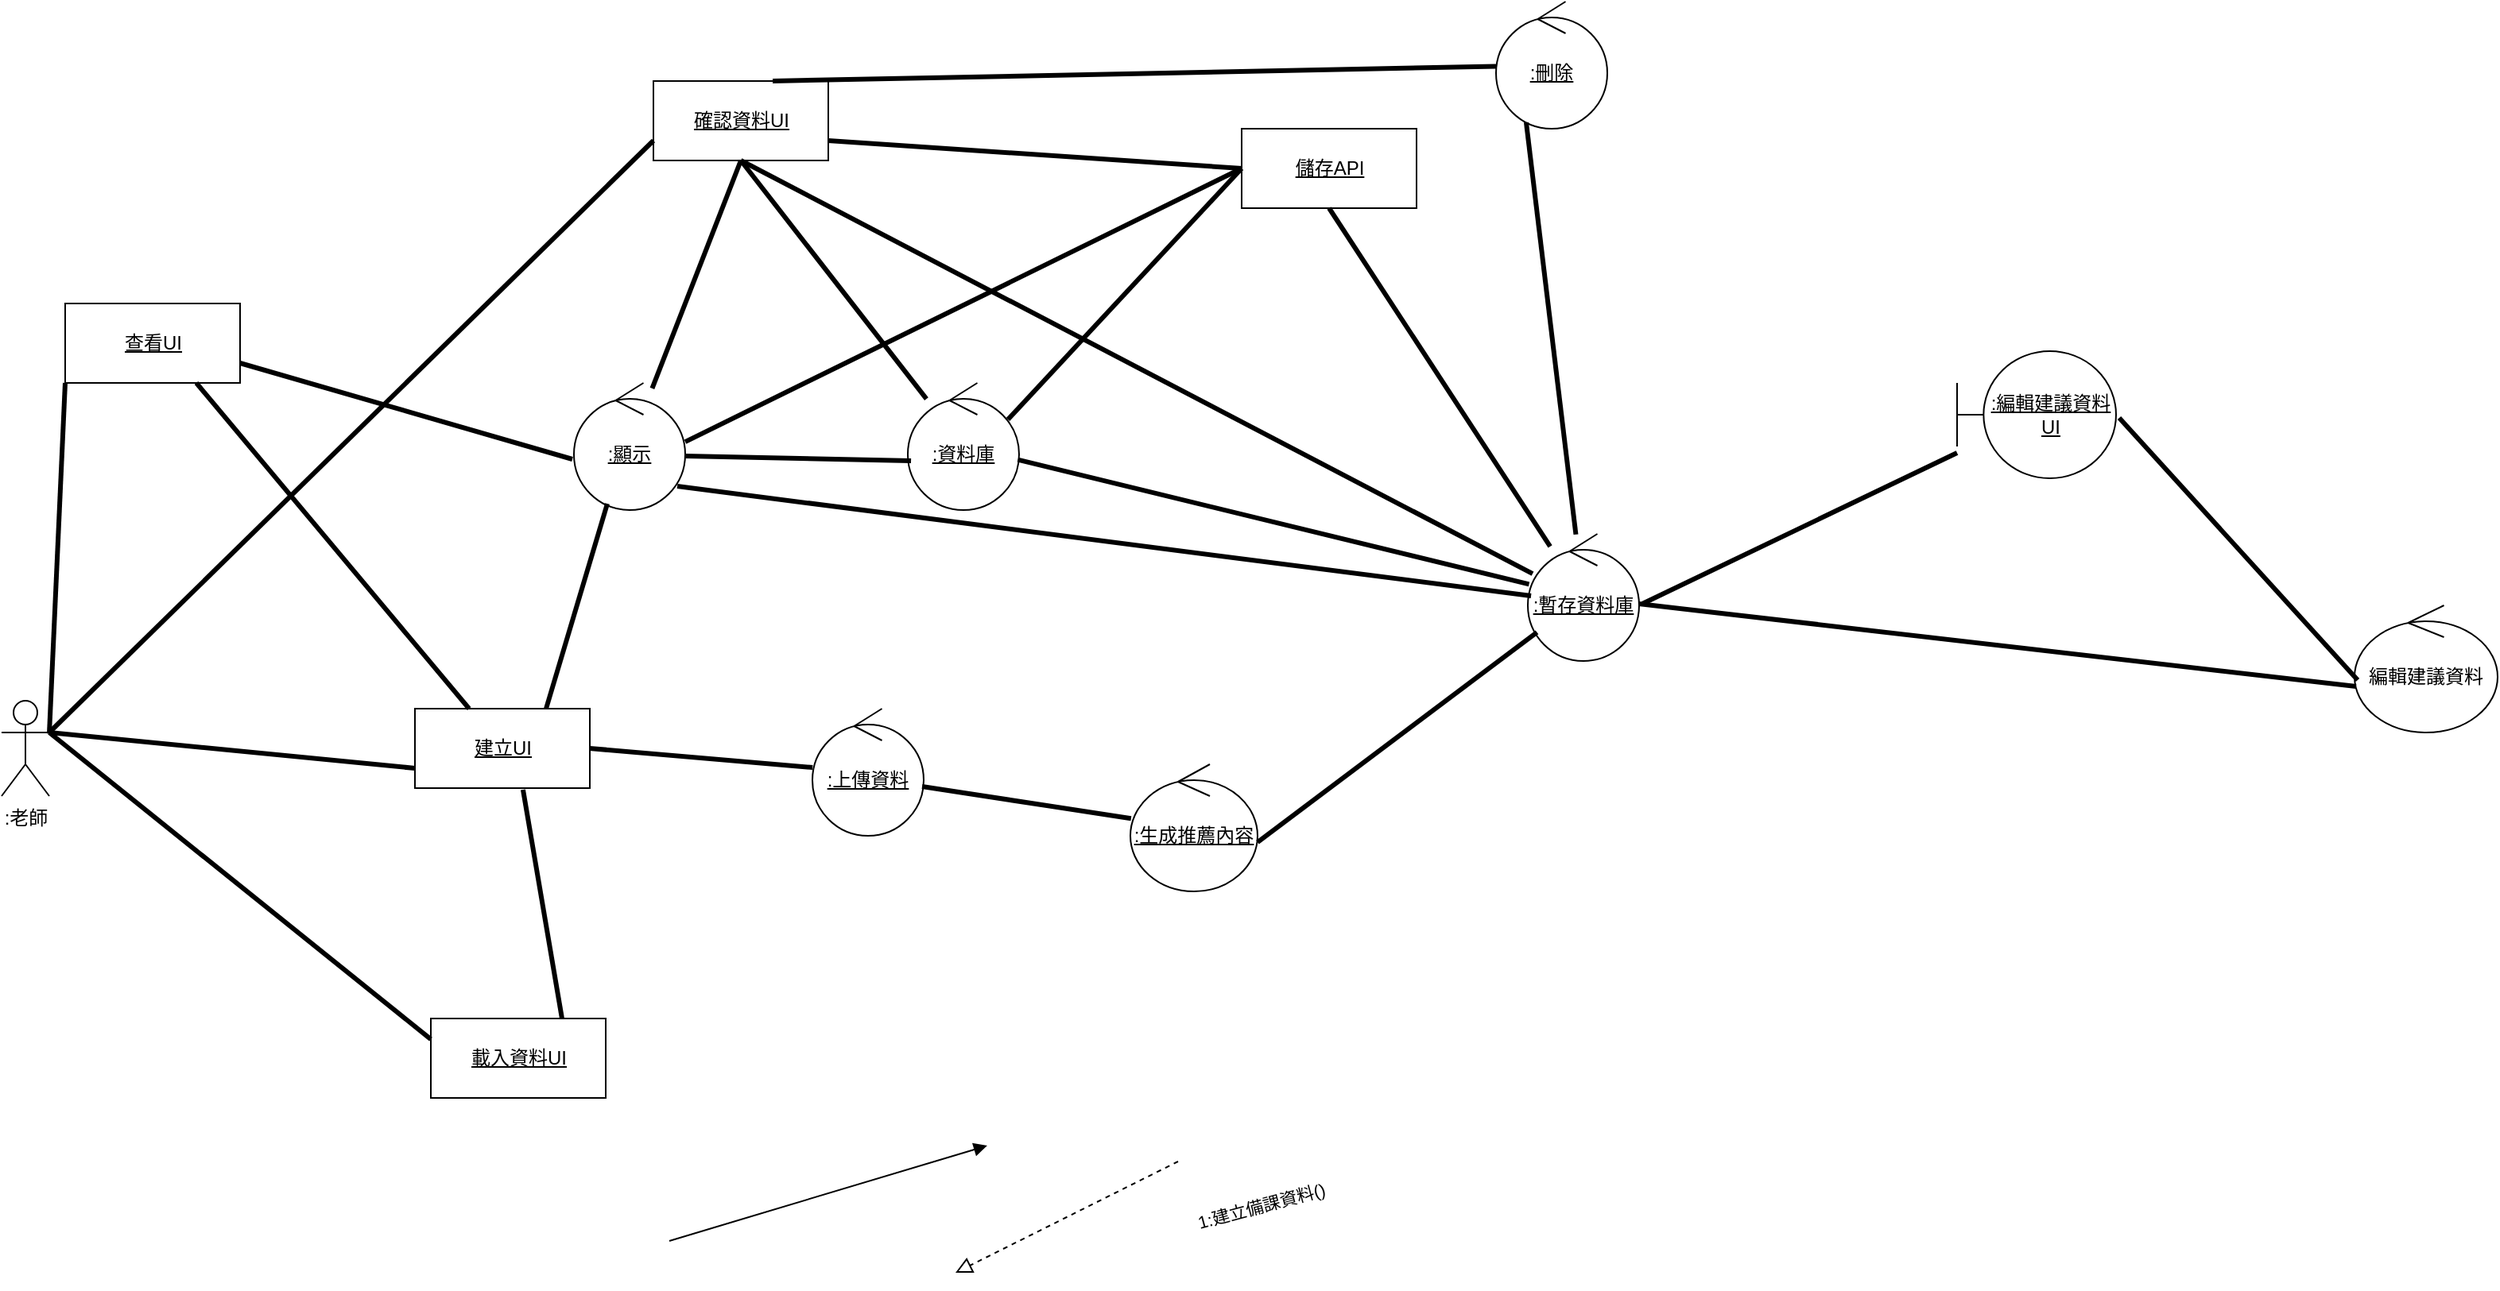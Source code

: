 <mxfile>
    <diagram name="第 1 页" id="EOuV5ERvqpZUSFJWVVJ6">
        <mxGraphModel dx="1078" dy="5382" grid="1" gridSize="10" guides="1" tooltips="1" connect="1" arrows="1" fold="1" page="1" pageScale="1" pageWidth="3300" pageHeight="4681" math="0" shadow="0">
            <root>
                <mxCell id="0"/>
                <mxCell id="1" parent="0"/>
                <mxCell id="11" value=":老師" style="shape=umlActor;verticalLabelPosition=bottom;verticalAlign=top;html=1;outlineConnect=0;" parent="1" vertex="1">
                    <mxGeometry x="60" y="280" width="30" height="60" as="geometry"/>
                </mxCell>
                <mxCell id="15" value="&lt;u&gt;查看UI&lt;/u&gt;" style="html=1;" parent="1" vertex="1">
                    <mxGeometry x="100" y="30" width="110" height="50" as="geometry"/>
                </mxCell>
                <mxCell id="16" value="&lt;u&gt;建立UI&lt;/u&gt;" style="html=1;" parent="1" vertex="1">
                    <mxGeometry x="320" y="285" width="110" height="50" as="geometry"/>
                </mxCell>
                <mxCell id="17" value="&lt;u&gt;載入資料UI&lt;/u&gt;" style="html=1;" parent="1" vertex="1">
                    <mxGeometry x="330" y="480" width="110" height="50" as="geometry"/>
                </mxCell>
                <mxCell id="18" value="&lt;u&gt;確認資料UI&lt;/u&gt;" style="html=1;" parent="1" vertex="1">
                    <mxGeometry x="470" y="-110" width="110" height="50" as="geometry"/>
                </mxCell>
                <mxCell id="19" value="&lt;u&gt;儲存API&lt;/u&gt;" style="html=1;" parent="1" vertex="1">
                    <mxGeometry x="840" y="-80" width="110" height="50" as="geometry"/>
                </mxCell>
                <mxCell id="20" value="&lt;u&gt;:刪除&lt;/u&gt;" style="ellipse;shape=umlControl;whiteSpace=wrap;html=1;" parent="1" vertex="1">
                    <mxGeometry x="1000" y="-160" width="70" height="80" as="geometry"/>
                </mxCell>
                <mxCell id="21" value="&lt;u&gt;:上傳資料&lt;/u&gt;" style="ellipse;shape=umlControl;whiteSpace=wrap;html=1;" parent="1" vertex="1">
                    <mxGeometry x="570" y="285" width="70" height="80" as="geometry"/>
                </mxCell>
                <mxCell id="22" value="&lt;u&gt;:顯示&lt;/u&gt;" style="ellipse;shape=umlControl;whiteSpace=wrap;html=1;" parent="1" vertex="1">
                    <mxGeometry x="420" y="80" width="70" height="80" as="geometry"/>
                </mxCell>
                <mxCell id="23" value="&lt;u&gt;:暫存資料庫&lt;/u&gt;" style="ellipse;shape=umlControl;whiteSpace=wrap;html=1;" parent="1" vertex="1">
                    <mxGeometry x="1020" y="175" width="70" height="80" as="geometry"/>
                </mxCell>
                <mxCell id="24" value="&lt;u&gt;:資料庫&lt;/u&gt;" style="ellipse;shape=umlControl;whiteSpace=wrap;html=1;" parent="1" vertex="1">
                    <mxGeometry x="630" y="80" width="70" height="80" as="geometry"/>
                </mxCell>
                <mxCell id="25" value="" style="endArrow=none;startArrow=none;endFill=0;startFill=0;endSize=8;html=1;verticalAlign=bottom;labelBackgroundColor=none;strokeWidth=3;rounded=0;entryX=0;entryY=1;entryDx=0;entryDy=0;exitX=1;exitY=0.333;exitDx=0;exitDy=0;exitPerimeter=0;" parent="1" target="15" edge="1">
                    <mxGeometry width="160" relative="1" as="geometry">
                        <mxPoint x="90" y="300.64" as="sourcePoint"/>
                        <mxPoint x="418" y="210" as="targetPoint"/>
                    </mxGeometry>
                </mxCell>
                <mxCell id="26" value="" style="html=1;verticalAlign=bottom;labelBackgroundColor=none;endArrow=block;endFill=1;rounded=0;" parent="1" edge="1">
                    <mxGeometry width="160" relative="1" as="geometry">
                        <mxPoint x="480" y="620" as="sourcePoint"/>
                        <mxPoint x="680" y="560" as="targetPoint"/>
                    </mxGeometry>
                </mxCell>
                <mxCell id="27" value="" style="endArrow=block;startArrow=none;endFill=0;startFill=0;endSize=8;html=1;verticalAlign=bottom;dashed=1;labelBackgroundColor=none;rounded=0;" parent="1" edge="1">
                    <mxGeometry width="160" relative="1" as="geometry">
                        <mxPoint x="800" y="570" as="sourcePoint"/>
                        <mxPoint x="660" y="640" as="targetPoint"/>
                    </mxGeometry>
                </mxCell>
                <mxCell id="28" value="&lt;span style=&quot;color: rgb(0, 0, 0); font-family: Helvetica; font-size: 11px; font-style: normal; font-variant-ligatures: normal; font-variant-caps: normal; font-weight: 400; letter-spacing: normal; orphans: 2; text-align: center; text-indent: 0px; text-transform: none; widows: 2; word-spacing: 0px; -webkit-text-stroke-width: 0px; white-space: nowrap; background-color: rgb(255, 255, 255); text-decoration-thickness: initial; text-decoration-style: initial; text-decoration-color: initial; display: inline !important; float: none;&quot;&gt;1:建立備課資料()&lt;/span&gt;" style="text;whiteSpace=wrap;html=1;rotation=-15;" parent="1" vertex="1">
                    <mxGeometry x="810" y="580" width="120" height="40" as="geometry"/>
                </mxCell>
                <mxCell id="29" value="" style="endArrow=none;startArrow=none;endFill=0;startFill=0;endSize=8;html=1;verticalAlign=bottom;labelBackgroundColor=none;strokeWidth=3;rounded=0;entryX=-0.014;entryY=0.6;entryDx=0;entryDy=0;exitX=1;exitY=0.75;exitDx=0;exitDy=0;entryPerimeter=0;" parent="1" source="15" target="22" edge="1">
                    <mxGeometry width="160" relative="1" as="geometry">
                        <mxPoint x="250" y="305.32" as="sourcePoint"/>
                        <mxPoint x="330" y="154.68" as="targetPoint"/>
                    </mxGeometry>
                </mxCell>
                <mxCell id="30" value="" style="endArrow=none;startArrow=none;endFill=0;startFill=0;endSize=8;html=1;verticalAlign=bottom;labelBackgroundColor=none;strokeWidth=3;rounded=0;entryX=0.029;entryY=0.613;entryDx=0;entryDy=0;exitX=1;exitY=0.575;exitDx=0;exitDy=0;exitPerimeter=0;entryPerimeter=0;" parent="1" source="22" target="24" edge="1">
                    <mxGeometry width="160" relative="1" as="geometry">
                        <mxPoint x="110" y="320.64" as="sourcePoint"/>
                        <mxPoint x="190" y="170" as="targetPoint"/>
                    </mxGeometry>
                </mxCell>
                <mxCell id="31" value="" style="endArrow=none;startArrow=none;endFill=0;startFill=0;endSize=8;html=1;verticalAlign=bottom;labelBackgroundColor=none;strokeWidth=3;rounded=0;exitX=0.75;exitY=1;exitDx=0;exitDy=0;" parent="1" source="15" target="16" edge="1">
                    <mxGeometry width="160" relative="1" as="geometry">
                        <mxPoint x="220" y="206.96" as="sourcePoint"/>
                        <mxPoint x="332.03" y="210.0" as="targetPoint"/>
                    </mxGeometry>
                </mxCell>
                <mxCell id="32" value="" style="endArrow=none;startArrow=none;endFill=0;startFill=0;endSize=8;html=1;verticalAlign=bottom;labelBackgroundColor=none;strokeWidth=3;rounded=0;entryX=0;entryY=0.261;entryDx=0;entryDy=0;entryPerimeter=0;" parent="1" target="17" edge="1">
                    <mxGeometry width="160" relative="1" as="geometry">
                        <mxPoint x="90" y="300" as="sourcePoint"/>
                        <mxPoint x="252.03" y="353.04" as="targetPoint"/>
                    </mxGeometry>
                </mxCell>
                <mxCell id="33" value="" style="endArrow=none;startArrow=none;endFill=0;startFill=0;endSize=8;html=1;verticalAlign=bottom;labelBackgroundColor=none;strokeWidth=3;rounded=0;entryX=0.75;entryY=0;entryDx=0;entryDy=0;exitX=0.618;exitY=1.02;exitDx=0;exitDy=0;exitPerimeter=0;" parent="1" source="16" target="17" edge="1">
                    <mxGeometry width="160" relative="1" as="geometry">
                        <mxPoint x="330" y="300" as="sourcePoint"/>
                        <mxPoint x="442.03" y="303.04" as="targetPoint"/>
                    </mxGeometry>
                </mxCell>
                <mxCell id="34" value="" style="endArrow=none;startArrow=none;endFill=0;startFill=0;endSize=8;html=1;verticalAlign=bottom;labelBackgroundColor=none;strokeWidth=3;rounded=0;exitX=1;exitY=0.5;exitDx=0;exitDy=0;" parent="1" source="16" target="21" edge="1">
                    <mxGeometry width="160" relative="1" as="geometry">
                        <mxPoint x="430" y="266.96" as="sourcePoint"/>
                        <mxPoint x="542.03" y="270.0" as="targetPoint"/>
                    </mxGeometry>
                </mxCell>
                <mxCell id="35" value="" style="endArrow=none;startArrow=none;endFill=0;startFill=0;endSize=8;html=1;verticalAlign=bottom;labelBackgroundColor=none;strokeWidth=3;rounded=0;exitX=0.986;exitY=0.613;exitDx=0;exitDy=0;exitPerimeter=0;" parent="1" source="21" target="36" edge="1">
                    <mxGeometry width="160" relative="1" as="geometry">
                        <mxPoint x="650" y="295" as="sourcePoint"/>
                        <mxPoint x="700" y="290" as="targetPoint"/>
                    </mxGeometry>
                </mxCell>
                <mxCell id="36" value="&lt;u&gt;:生成推薦內容&lt;/u&gt;" style="ellipse;shape=umlControl;whiteSpace=wrap;html=1;" parent="1" vertex="1">
                    <mxGeometry x="770" y="320" width="80" height="80" as="geometry"/>
                </mxCell>
                <mxCell id="39" value="" style="endArrow=none;startArrow=none;endFill=0;startFill=0;endSize=8;html=1;verticalAlign=bottom;labelBackgroundColor=none;strokeWidth=3;rounded=0;exitX=1;exitY=0.613;exitDx=0;exitDy=0;exitPerimeter=0;" parent="1" source="36" target="23" edge="1">
                    <mxGeometry width="160" relative="1" as="geometry">
                        <mxPoint x="790" y="327.36" as="sourcePoint"/>
                        <mxPoint x="871.118" y="334.998" as="targetPoint"/>
                    </mxGeometry>
                </mxCell>
                <mxCell id="40" value="" style="endArrow=none;startArrow=none;endFill=0;startFill=0;endSize=8;html=1;verticalAlign=bottom;labelBackgroundColor=none;strokeWidth=3;rounded=0;exitX=0.929;exitY=0.813;exitDx=0;exitDy=0;exitPerimeter=0;entryX=0.029;entryY=0.488;entryDx=0;entryDy=0;entryPerimeter=0;" parent="1" source="22" target="23" edge="1">
                    <mxGeometry width="160" relative="1" as="geometry">
                        <mxPoint x="670" y="241.18" as="sourcePoint"/>
                        <mxPoint x="751.118" y="248.818" as="targetPoint"/>
                    </mxGeometry>
                </mxCell>
                <mxCell id="41" value="" style="endArrow=none;startArrow=none;endFill=0;startFill=0;endSize=8;html=1;verticalAlign=bottom;labelBackgroundColor=none;strokeWidth=3;rounded=0;entryX=0.5;entryY=1;entryDx=0;entryDy=0;" parent="1" source="22" target="18" edge="1">
                    <mxGeometry width="160" relative="1" as="geometry">
                        <mxPoint x="470" y="80.0" as="sourcePoint"/>
                        <mxPoint x="551.118" y="87.638" as="targetPoint"/>
                    </mxGeometry>
                </mxCell>
                <mxCell id="42" value="" style="endArrow=none;startArrow=none;endFill=0;startFill=0;endSize=8;html=1;verticalAlign=bottom;labelBackgroundColor=none;strokeWidth=3;rounded=0;exitX=0.5;exitY=1;exitDx=0;exitDy=0;entryX=0.043;entryY=0.313;entryDx=0;entryDy=0;entryPerimeter=0;" parent="1" source="18" target="23" edge="1">
                    <mxGeometry width="160" relative="1" as="geometry">
                        <mxPoint x="698.88" y="136.18" as="sourcePoint"/>
                        <mxPoint x="779.998" y="143.818" as="targetPoint"/>
                    </mxGeometry>
                </mxCell>
                <mxCell id="43" value="" style="endArrow=none;startArrow=none;endFill=0;startFill=0;endSize=8;html=1;verticalAlign=bottom;labelBackgroundColor=none;strokeWidth=3;rounded=0;exitX=0.75;exitY=0;exitDx=0;exitDy=0;entryX=0.3;entryY=0.95;entryDx=0;entryDy=0;entryPerimeter=0;" parent="1" source="16" target="22" edge="1">
                    <mxGeometry width="160" relative="1" as="geometry">
                        <mxPoint x="450" y="190.0" as="sourcePoint"/>
                        <mxPoint x="531.118" y="197.638" as="targetPoint"/>
                    </mxGeometry>
                </mxCell>
                <mxCell id="44" value="" style="endArrow=none;startArrow=none;endFill=0;startFill=0;endSize=8;html=1;verticalAlign=bottom;labelBackgroundColor=none;strokeWidth=3;rounded=0;exitX=1;exitY=0.333;exitDx=0;exitDy=0;exitPerimeter=0;entryX=0;entryY=0.75;entryDx=0;entryDy=0;" parent="1" source="11" target="16" edge="1">
                    <mxGeometry width="160" relative="1" as="geometry">
                        <mxPoint x="150" y="270.0" as="sourcePoint"/>
                        <mxPoint x="231.118" y="277.638" as="targetPoint"/>
                    </mxGeometry>
                </mxCell>
                <mxCell id="46" value="" style="endArrow=none;startArrow=none;endFill=0;startFill=0;endSize=8;html=1;verticalAlign=bottom;labelBackgroundColor=none;strokeWidth=3;rounded=0;entryX=0;entryY=0.75;entryDx=0;entryDy=0;" parent="1" target="18" edge="1">
                    <mxGeometry width="160" relative="1" as="geometry">
                        <mxPoint x="90" y="300" as="sourcePoint"/>
                        <mxPoint x="290" y="267.5" as="targetPoint"/>
                    </mxGeometry>
                </mxCell>
                <mxCell id="47" value="" style="endArrow=none;startArrow=none;endFill=0;startFill=0;endSize=8;html=1;verticalAlign=bottom;labelBackgroundColor=none;strokeWidth=3;rounded=0;exitX=1;exitY=0.75;exitDx=0;exitDy=0;entryX=0;entryY=0.5;entryDx=0;entryDy=0;" parent="1" source="18" target="19" edge="1">
                    <mxGeometry width="160" relative="1" as="geometry">
                        <mxPoint x="590" y="70" as="sourcePoint"/>
                        <mxPoint x="780" y="27.5" as="targetPoint"/>
                    </mxGeometry>
                </mxCell>
                <mxCell id="48" value="" style="endArrow=none;startArrow=none;endFill=0;startFill=0;endSize=8;html=1;verticalAlign=bottom;labelBackgroundColor=none;strokeWidth=3;rounded=0;exitX=0.5;exitY=1;exitDx=0;exitDy=0;" edge="1" parent="1" source="19" target="23">
                    <mxGeometry width="160" relative="1" as="geometry">
                        <mxPoint x="760" y="122.5" as="sourcePoint"/>
                        <mxPoint x="970" y="120" as="targetPoint"/>
                    </mxGeometry>
                </mxCell>
                <mxCell id="49" value="&lt;u&gt;:編輯建議資料UI&lt;/u&gt;" style="shape=umlBoundary;whiteSpace=wrap;html=1;" vertex="1" parent="1">
                    <mxGeometry x="1290" y="60" width="100" height="80" as="geometry"/>
                </mxCell>
                <mxCell id="50" value="" style="endArrow=none;startArrow=none;endFill=0;startFill=0;endSize=8;html=1;verticalAlign=bottom;labelBackgroundColor=none;strokeWidth=3;rounded=0;exitX=1.029;exitY=0.55;exitDx=0;exitDy=0;exitPerimeter=0;" edge="1" parent="1" source="23" target="49">
                    <mxGeometry width="160" relative="1" as="geometry">
                        <mxPoint x="990" y="50" as="sourcePoint"/>
                        <mxPoint x="1077.03" y="239.04" as="targetPoint"/>
                    </mxGeometry>
                </mxCell>
                <mxCell id="51" value="編輯建議資料" style="ellipse;shape=umlControl;whiteSpace=wrap;html=1;" vertex="1" parent="1">
                    <mxGeometry x="1540" y="220" width="90" height="80" as="geometry"/>
                </mxCell>
                <mxCell id="52" value="" style="endArrow=none;startArrow=none;endFill=0;startFill=0;endSize=8;html=1;verticalAlign=bottom;labelBackgroundColor=none;strokeWidth=3;rounded=0;exitX=1.02;exitY=0.525;exitDx=0;exitDy=0;exitPerimeter=0;entryX=0.022;entryY=0.588;entryDx=0;entryDy=0;entryPerimeter=0;" edge="1" parent="1" source="49" target="51">
                    <mxGeometry width="160" relative="1" as="geometry">
                        <mxPoint x="1150.0" y="331.03" as="sourcePoint"/>
                        <mxPoint x="1247.97" y="335.003" as="targetPoint"/>
                    </mxGeometry>
                </mxCell>
                <mxCell id="53" value="" style="endArrow=none;startArrow=none;endFill=0;startFill=0;endSize=8;html=1;verticalAlign=bottom;labelBackgroundColor=none;strokeWidth=3;rounded=0;entryX=0.011;entryY=0.638;entryDx=0;entryDy=0;entryPerimeter=0;" edge="1" parent="1" source="23" target="51">
                    <mxGeometry width="160" relative="1" as="geometry">
                        <mxPoint x="1010" y="255" as="sourcePoint"/>
                        <mxPoint x="1127.97" y="254.997" as="targetPoint"/>
                    </mxGeometry>
                </mxCell>
                <mxCell id="54" value="" style="endArrow=none;startArrow=none;endFill=0;startFill=0;endSize=8;html=1;verticalAlign=bottom;labelBackgroundColor=none;strokeWidth=3;rounded=0;exitX=1;exitY=0.463;exitDx=0;exitDy=0;entryX=0;entryY=0.5;entryDx=0;entryDy=0;exitPerimeter=0;" edge="1" parent="1" source="22" target="19">
                    <mxGeometry width="160" relative="1" as="geometry">
                        <mxPoint x="580" y="87.5" as="sourcePoint"/>
                        <mxPoint x="790" y="85" as="targetPoint"/>
                    </mxGeometry>
                </mxCell>
                <mxCell id="55" value="" style="endArrow=none;startArrow=none;endFill=0;startFill=0;endSize=8;html=1;verticalAlign=bottom;labelBackgroundColor=none;strokeWidth=3;rounded=0;" edge="1" parent="1" source="24" target="23">
                    <mxGeometry width="160" relative="1" as="geometry">
                        <mxPoint x="677.97" y="170" as="sourcePoint"/>
                        <mxPoint x="940" y="230" as="targetPoint"/>
                    </mxGeometry>
                </mxCell>
                <mxCell id="56" value="" style="endArrow=none;startArrow=none;endFill=0;startFill=0;endSize=8;html=1;verticalAlign=bottom;labelBackgroundColor=none;strokeWidth=3;rounded=0;exitX=0.9;exitY=0.288;exitDx=0;exitDy=0;entryX=0;entryY=0.5;entryDx=0;entryDy=0;exitPerimeter=0;" edge="1" parent="1" source="24" target="19">
                    <mxGeometry width="160" relative="1" as="geometry">
                        <mxPoint x="470" y="137.04" as="sourcePoint"/>
                        <mxPoint x="800" y="45" as="targetPoint"/>
                    </mxGeometry>
                </mxCell>
                <mxCell id="57" value="" style="endArrow=none;startArrow=none;endFill=0;startFill=0;endSize=8;html=1;verticalAlign=bottom;labelBackgroundColor=none;strokeWidth=3;rounded=0;exitX=0.682;exitY=0;exitDx=0;exitDy=0;exitPerimeter=0;" edge="1" parent="1" source="18" target="20">
                    <mxGeometry width="160" relative="1" as="geometry">
                        <mxPoint x="570" y="-17.5" as="sourcePoint"/>
                        <mxPoint x="780" y="-20" as="targetPoint"/>
                    </mxGeometry>
                </mxCell>
                <mxCell id="58" value="" style="endArrow=none;startArrow=none;endFill=0;startFill=0;endSize=8;html=1;verticalAlign=bottom;labelBackgroundColor=none;strokeWidth=3;rounded=0;exitX=0.271;exitY=0.95;exitDx=0;exitDy=0;exitPerimeter=0;" edge="1" parent="1" source="20" target="23">
                    <mxGeometry width="160" relative="1" as="geometry">
                        <mxPoint x="960" y="-40" as="sourcePoint"/>
                        <mxPoint x="1057.03" y="129.04" as="targetPoint"/>
                    </mxGeometry>
                </mxCell>
                <mxCell id="59" value="" style="endArrow=none;startArrow=none;endFill=0;startFill=0;endSize=8;html=1;verticalAlign=bottom;labelBackgroundColor=none;strokeWidth=3;rounded=0;entryX=0.5;entryY=1;entryDx=0;entryDy=0;fontStyle=1" edge="1" parent="1" source="24" target="18">
                    <mxGeometry width="160" relative="1" as="geometry">
                        <mxPoint x="458.041" y="125.723" as="sourcePoint"/>
                        <mxPoint x="540" y="-30" as="targetPoint"/>
                    </mxGeometry>
                </mxCell>
            </root>
        </mxGraphModel>
    </diagram>
</mxfile>